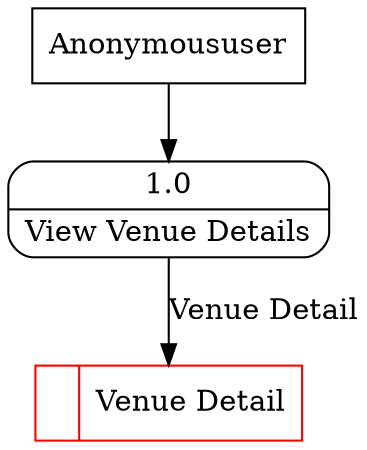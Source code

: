 digraph dfd2{ 
node[shape=record]
200 [label="<f0>  |<f1> Venue Detail " color=red];
201 [label="Anonymoususer" shape=box];
202 [label="{<f0> 1.0|<f1> View Venue Details }" shape=Mrecord];
201 -> 202
202 -> 200 [label="Venue Detail"]
}